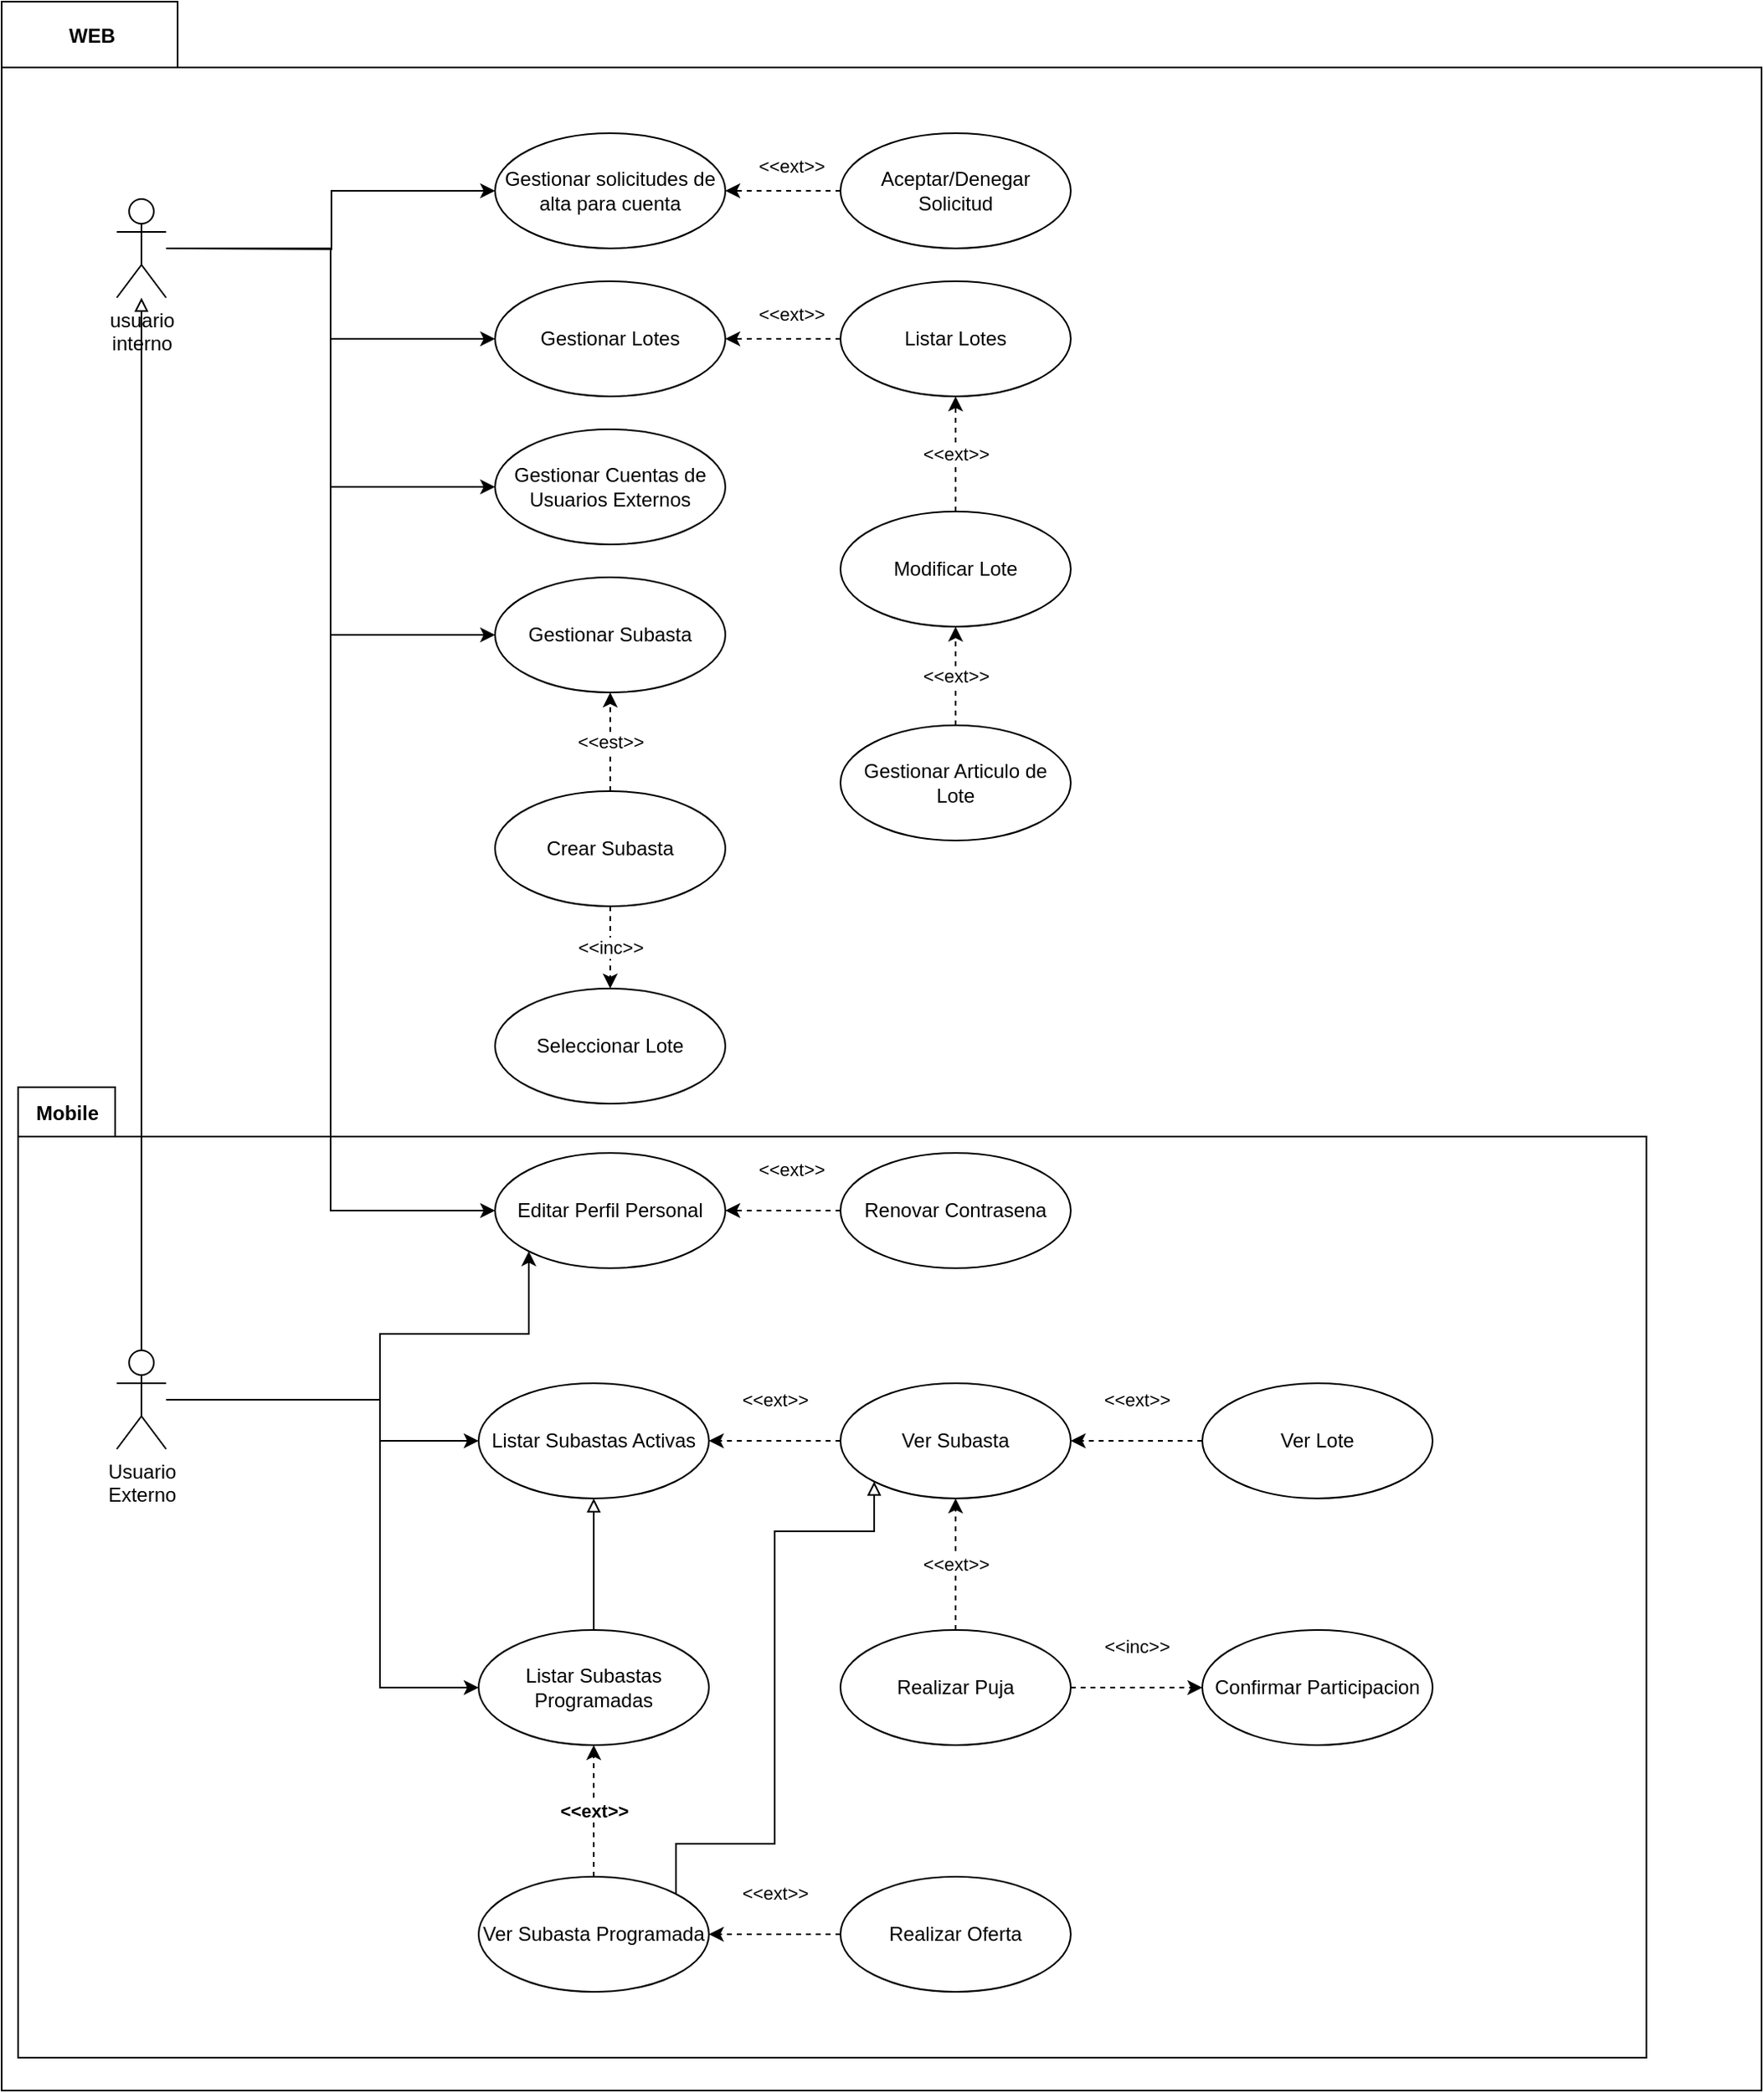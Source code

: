 <mxfile version="14.3.0" type="github">
  <diagram id="9lU35Be_tzwvDZL3-XRi" name="Page-1">
    <mxGraphModel dx="1420" dy="984" grid="1" gridSize="10" guides="1" tooltips="1" connect="1" arrows="1" fold="1" page="1" pageScale="1" pageWidth="827" pageHeight="1169" math="0" shadow="0">
      <root>
        <mxCell id="0" />
        <mxCell id="1" parent="0" />
        <mxCell id="sGj-L-ND05RCWqXDiUvW-51" value="" style="shape=folder;fontStyle=1;spacingTop=10;tabWidth=40;tabHeight=40;tabPosition=left;html=1;" vertex="1" parent="1">
          <mxGeometry y="30" width="1070" height="1270" as="geometry" />
        </mxCell>
        <mxCell id="sGj-L-ND05RCWqXDiUvW-53" value="" style="shape=folder;fontStyle=1;spacingTop=10;tabWidth=40;tabHeight=30;tabPosition=left;html=1;" vertex="1" parent="1">
          <mxGeometry x="10" y="690" width="990" height="590" as="geometry" />
        </mxCell>
        <mxCell id="sGj-L-ND05RCWqXDiUvW-6" style="edgeStyle=orthogonalEdgeStyle;rounded=0;orthogonalLoop=1;jettySize=auto;html=1;entryX=0;entryY=0.5;entryDx=0;entryDy=0;" edge="1" parent="1" target="sGj-L-ND05RCWqXDiUvW-3">
          <mxGeometry relative="1" as="geometry">
            <mxPoint x="100" y="180" as="sourcePoint" />
          </mxGeometry>
        </mxCell>
        <mxCell id="sGj-L-ND05RCWqXDiUvW-7" style="edgeStyle=orthogonalEdgeStyle;rounded=0;orthogonalLoop=1;jettySize=auto;html=1;entryX=0;entryY=0.5;entryDx=0;entryDy=0;" edge="1" parent="1" source="sGj-L-ND05RCWqXDiUvW-1" target="sGj-L-ND05RCWqXDiUvW-2">
          <mxGeometry relative="1" as="geometry" />
        </mxCell>
        <mxCell id="sGj-L-ND05RCWqXDiUvW-8" style="edgeStyle=orthogonalEdgeStyle;rounded=0;orthogonalLoop=1;jettySize=auto;html=1;entryX=0;entryY=0.5;entryDx=0;entryDy=0;" edge="1" parent="1" source="sGj-L-ND05RCWqXDiUvW-1" target="sGj-L-ND05RCWqXDiUvW-5">
          <mxGeometry relative="1" as="geometry" />
        </mxCell>
        <mxCell id="sGj-L-ND05RCWqXDiUvW-18" style="edgeStyle=orthogonalEdgeStyle;rounded=0;orthogonalLoop=1;jettySize=auto;html=1;entryX=0;entryY=0.5;entryDx=0;entryDy=0;" edge="1" parent="1" source="sGj-L-ND05RCWqXDiUvW-1" target="sGj-L-ND05RCWqXDiUvW-17">
          <mxGeometry relative="1" as="geometry" />
        </mxCell>
        <mxCell id="sGj-L-ND05RCWqXDiUvW-20" value="" style="edgeStyle=orthogonalEdgeStyle;rounded=0;orthogonalLoop=1;jettySize=auto;html=1;entryX=0;entryY=0.5;entryDx=0;entryDy=0;" edge="1" parent="1" source="sGj-L-ND05RCWqXDiUvW-1" target="sGj-L-ND05RCWqXDiUvW-21">
          <mxGeometry relative="1" as="geometry">
            <mxPoint x="85" y="280" as="targetPoint" />
          </mxGeometry>
        </mxCell>
        <mxCell id="sGj-L-ND05RCWqXDiUvW-1" value="&lt;div&gt;usuario&lt;/div&gt;&lt;div&gt;interno&lt;br&gt;&lt;/div&gt;" style="shape=umlActor;verticalLabelPosition=bottom;verticalAlign=top;html=1;outlineConnect=0;" vertex="1" parent="1">
          <mxGeometry x="70" y="150" width="30" height="60" as="geometry" />
        </mxCell>
        <mxCell id="sGj-L-ND05RCWqXDiUvW-2" value="Gestionar Lotes" style="ellipse;whiteSpace=wrap;html=1;" vertex="1" parent="1">
          <mxGeometry x="300" y="200" width="140" height="70" as="geometry" />
        </mxCell>
        <mxCell id="sGj-L-ND05RCWqXDiUvW-3" value="Gestionar solicitudes de alta para cuenta" style="ellipse;whiteSpace=wrap;html=1;" vertex="1" parent="1">
          <mxGeometry x="300" y="110" width="140" height="70" as="geometry" />
        </mxCell>
        <mxCell id="sGj-L-ND05RCWqXDiUvW-12" value="&amp;lt;&amp;lt;ext&amp;gt;&amp;gt;" style="edgeStyle=orthogonalEdgeStyle;rounded=0;orthogonalLoop=1;jettySize=auto;html=1;dashed=1;" edge="1" parent="1" source="sGj-L-ND05RCWqXDiUvW-4" target="sGj-L-ND05RCWqXDiUvW-11">
          <mxGeometry relative="1" as="geometry" />
        </mxCell>
        <mxCell id="sGj-L-ND05RCWqXDiUvW-4" value="Gestionar Articulo de Lote" style="ellipse;whiteSpace=wrap;html=1;" vertex="1" parent="1">
          <mxGeometry x="510" y="470" width="140" height="70" as="geometry" />
        </mxCell>
        <mxCell id="sGj-L-ND05RCWqXDiUvW-5" value="Gestionar Cuentas de Usuarios Externos" style="ellipse;whiteSpace=wrap;html=1;" vertex="1" parent="1">
          <mxGeometry x="300" y="290" width="140" height="70" as="geometry" />
        </mxCell>
        <mxCell id="sGj-L-ND05RCWqXDiUvW-13" value="&amp;lt;&amp;lt;ext&amp;gt;&amp;gt;" style="edgeStyle=orthogonalEdgeStyle;rounded=0;orthogonalLoop=1;jettySize=auto;html=1;entryX=1;entryY=0.5;entryDx=0;entryDy=0;dashed=1;" edge="1" parent="1">
          <mxGeometry x="-0.143" y="-15" relative="1" as="geometry">
            <mxPoint x="510" y="235" as="sourcePoint" />
            <mxPoint x="440" y="235" as="targetPoint" />
            <mxPoint as="offset" />
          </mxGeometry>
        </mxCell>
        <mxCell id="sGj-L-ND05RCWqXDiUvW-9" value="Listar Lotes" style="ellipse;whiteSpace=wrap;html=1;" vertex="1" parent="1">
          <mxGeometry x="510" y="200" width="140" height="70" as="geometry" />
        </mxCell>
        <mxCell id="sGj-L-ND05RCWqXDiUvW-14" value="&amp;lt;&amp;lt;ext&amp;gt;&amp;gt;" style="edgeStyle=orthogonalEdgeStyle;rounded=0;orthogonalLoop=1;jettySize=auto;html=1;entryX=0.5;entryY=1;entryDx=0;entryDy=0;dashed=1;" edge="1" parent="1" source="sGj-L-ND05RCWqXDiUvW-11" target="sGj-L-ND05RCWqXDiUvW-9">
          <mxGeometry relative="1" as="geometry" />
        </mxCell>
        <mxCell id="sGj-L-ND05RCWqXDiUvW-11" value="Modificar Lote" style="ellipse;whiteSpace=wrap;html=1;" vertex="1" parent="1">
          <mxGeometry x="510" y="340" width="140" height="70" as="geometry" />
        </mxCell>
        <mxCell id="sGj-L-ND05RCWqXDiUvW-16" value="&amp;lt;&amp;lt;ext&amp;gt;&amp;gt;" style="edgeStyle=orthogonalEdgeStyle;rounded=0;orthogonalLoop=1;jettySize=auto;html=1;entryX=1;entryY=0.5;entryDx=0;entryDy=0;dashed=1;" edge="1" parent="1" source="sGj-L-ND05RCWqXDiUvW-15" target="sGj-L-ND05RCWqXDiUvW-3">
          <mxGeometry x="-0.143" y="-15" relative="1" as="geometry">
            <mxPoint as="offset" />
          </mxGeometry>
        </mxCell>
        <mxCell id="sGj-L-ND05RCWqXDiUvW-15" value="Aceptar/Denegar Solicitud" style="ellipse;whiteSpace=wrap;html=1;" vertex="1" parent="1">
          <mxGeometry x="510" y="110" width="140" height="70" as="geometry" />
        </mxCell>
        <mxCell id="sGj-L-ND05RCWqXDiUvW-23" value="&amp;lt;&amp;lt;ext&amp;gt;&amp;gt;" style="edgeStyle=orthogonalEdgeStyle;rounded=0;orthogonalLoop=1;jettySize=auto;html=1;dashed=1;" edge="1" parent="1" source="sGj-L-ND05RCWqXDiUvW-22" target="sGj-L-ND05RCWqXDiUvW-17">
          <mxGeometry x="-0.143" y="-25" relative="1" as="geometry">
            <mxPoint as="offset" />
          </mxGeometry>
        </mxCell>
        <mxCell id="sGj-L-ND05RCWqXDiUvW-17" value="Editar Perfil Personal" style="ellipse;whiteSpace=wrap;html=1;" vertex="1" parent="1">
          <mxGeometry x="300" y="730" width="140" height="70" as="geometry" />
        </mxCell>
        <mxCell id="sGj-L-ND05RCWqXDiUvW-25" value="&amp;lt;&amp;lt;est&amp;gt;&amp;gt;" style="edgeStyle=orthogonalEdgeStyle;rounded=0;orthogonalLoop=1;jettySize=auto;html=1;dashed=1;" edge="1" parent="1" source="sGj-L-ND05RCWqXDiUvW-24" target="sGj-L-ND05RCWqXDiUvW-21">
          <mxGeometry relative="1" as="geometry" />
        </mxCell>
        <mxCell id="sGj-L-ND05RCWqXDiUvW-21" value="Gestionar Subasta" style="ellipse;whiteSpace=wrap;html=1;" vertex="1" parent="1">
          <mxGeometry x="300" y="380" width="140" height="70" as="geometry" />
        </mxCell>
        <mxCell id="sGj-L-ND05RCWqXDiUvW-22" value="Renovar Contrasena" style="ellipse;whiteSpace=wrap;html=1;" vertex="1" parent="1">
          <mxGeometry x="510" y="730" width="140" height="70" as="geometry" />
        </mxCell>
        <mxCell id="sGj-L-ND05RCWqXDiUvW-27" value="&amp;lt;&amp;lt;inc&amp;gt;&amp;gt;" style="edgeStyle=orthogonalEdgeStyle;rounded=0;orthogonalLoop=1;jettySize=auto;html=1;dashed=1;" edge="1" parent="1" source="sGj-L-ND05RCWqXDiUvW-24" target="sGj-L-ND05RCWqXDiUvW-26">
          <mxGeometry relative="1" as="geometry" />
        </mxCell>
        <mxCell id="sGj-L-ND05RCWqXDiUvW-24" value="&lt;div&gt;Crear Subasta&lt;/div&gt;" style="ellipse;whiteSpace=wrap;html=1;" vertex="1" parent="1">
          <mxGeometry x="300" y="510" width="140" height="70" as="geometry" />
        </mxCell>
        <mxCell id="sGj-L-ND05RCWqXDiUvW-26" value="Seleccionar Lote" style="ellipse;whiteSpace=wrap;html=1;" vertex="1" parent="1">
          <mxGeometry x="300" y="630" width="140" height="70" as="geometry" />
        </mxCell>
        <mxCell id="sGj-L-ND05RCWqXDiUvW-29" style="edgeStyle=orthogonalEdgeStyle;rounded=0;orthogonalLoop=1;jettySize=auto;html=1;endArrow=block;endFill=0;" edge="1" parent="1" source="sGj-L-ND05RCWqXDiUvW-28" target="sGj-L-ND05RCWqXDiUvW-1">
          <mxGeometry relative="1" as="geometry" />
        </mxCell>
        <mxCell id="sGj-L-ND05RCWqXDiUvW-30" style="edgeStyle=orthogonalEdgeStyle;rounded=0;orthogonalLoop=1;jettySize=auto;html=1;entryX=0;entryY=1;entryDx=0;entryDy=0;endArrow=classic;endFill=1;" edge="1" parent="1" source="sGj-L-ND05RCWqXDiUvW-28" target="sGj-L-ND05RCWqXDiUvW-17">
          <mxGeometry relative="1" as="geometry">
            <Array as="points">
              <mxPoint x="230" y="880" />
              <mxPoint x="230" y="840" />
              <mxPoint x="321" y="840" />
            </Array>
          </mxGeometry>
        </mxCell>
        <mxCell id="sGj-L-ND05RCWqXDiUvW-32" style="edgeStyle=orthogonalEdgeStyle;rounded=0;orthogonalLoop=1;jettySize=auto;html=1;entryX=0;entryY=0.5;entryDx=0;entryDy=0;endArrow=classic;endFill=1;" edge="1" parent="1" source="sGj-L-ND05RCWqXDiUvW-28" target="sGj-L-ND05RCWqXDiUvW-31">
          <mxGeometry relative="1" as="geometry">
            <Array as="points">
              <mxPoint x="230" y="880" />
              <mxPoint x="230" y="905" />
            </Array>
          </mxGeometry>
        </mxCell>
        <mxCell id="sGj-L-ND05RCWqXDiUvW-42" style="edgeStyle=orthogonalEdgeStyle;rounded=0;orthogonalLoop=1;jettySize=auto;html=1;entryX=0;entryY=0.5;entryDx=0;entryDy=0;endArrow=classic;endFill=1;" edge="1" parent="1" source="sGj-L-ND05RCWqXDiUvW-28" target="sGj-L-ND05RCWqXDiUvW-41">
          <mxGeometry relative="1" as="geometry">
            <Array as="points">
              <mxPoint x="230" y="880" />
              <mxPoint x="230" y="1055" />
            </Array>
          </mxGeometry>
        </mxCell>
        <mxCell id="sGj-L-ND05RCWqXDiUvW-28" value="&lt;div&gt;Usuario&lt;/div&gt;&lt;div&gt;Externo&lt;br&gt;&lt;/div&gt;" style="shape=umlActor;verticalLabelPosition=bottom;verticalAlign=top;html=1;" vertex="1" parent="1">
          <mxGeometry x="70" y="850" width="30" height="60" as="geometry" />
        </mxCell>
        <mxCell id="sGj-L-ND05RCWqXDiUvW-34" value="&amp;lt;&amp;lt;ext&amp;gt;&amp;gt;" style="edgeStyle=orthogonalEdgeStyle;rounded=0;orthogonalLoop=1;jettySize=auto;html=1;endArrow=classic;endFill=1;dashed=1;" edge="1" parent="1" source="sGj-L-ND05RCWqXDiUvW-33" target="sGj-L-ND05RCWqXDiUvW-31">
          <mxGeometry y="-25" relative="1" as="geometry">
            <mxPoint as="offset" />
          </mxGeometry>
        </mxCell>
        <mxCell id="sGj-L-ND05RCWqXDiUvW-31" value="Listar Subastas Activas" style="ellipse;whiteSpace=wrap;html=1;" vertex="1" parent="1">
          <mxGeometry x="290" y="870" width="140" height="70" as="geometry" />
        </mxCell>
        <mxCell id="sGj-L-ND05RCWqXDiUvW-36" value="&amp;lt;&amp;lt;ext&amp;gt;&amp;gt;" style="edgeStyle=orthogonalEdgeStyle;rounded=0;orthogonalLoop=1;jettySize=auto;html=1;endArrow=classic;endFill=1;dashed=1;" edge="1" parent="1" source="sGj-L-ND05RCWqXDiUvW-35" target="sGj-L-ND05RCWqXDiUvW-33">
          <mxGeometry relative="1" as="geometry" />
        </mxCell>
        <mxCell id="sGj-L-ND05RCWqXDiUvW-38" value="&amp;lt;&amp;lt;ext&amp;gt;&amp;gt;" style="edgeStyle=orthogonalEdgeStyle;rounded=0;orthogonalLoop=1;jettySize=auto;html=1;endArrow=classic;endFill=1;dashed=1;" edge="1" parent="1" source="sGj-L-ND05RCWqXDiUvW-37" target="sGj-L-ND05RCWqXDiUvW-33">
          <mxGeometry y="-25" relative="1" as="geometry">
            <mxPoint as="offset" />
          </mxGeometry>
        </mxCell>
        <mxCell id="sGj-L-ND05RCWqXDiUvW-33" value="Ver Subasta " style="ellipse;whiteSpace=wrap;html=1;" vertex="1" parent="1">
          <mxGeometry x="510" y="870" width="140" height="70" as="geometry" />
        </mxCell>
        <mxCell id="sGj-L-ND05RCWqXDiUvW-40" value="&amp;lt;&amp;lt;inc&amp;gt;&amp;gt;" style="edgeStyle=orthogonalEdgeStyle;rounded=0;orthogonalLoop=1;jettySize=auto;html=1;dashed=1;endArrow=classic;endFill=1;" edge="1" parent="1" source="sGj-L-ND05RCWqXDiUvW-35" target="sGj-L-ND05RCWqXDiUvW-39">
          <mxGeometry y="25" relative="1" as="geometry">
            <mxPoint as="offset" />
          </mxGeometry>
        </mxCell>
        <mxCell id="sGj-L-ND05RCWqXDiUvW-35" value="Realizar Puja" style="ellipse;whiteSpace=wrap;html=1;" vertex="1" parent="1">
          <mxGeometry x="510" y="1020" width="140" height="70" as="geometry" />
        </mxCell>
        <mxCell id="sGj-L-ND05RCWqXDiUvW-37" value="Ver Lote" style="ellipse;whiteSpace=wrap;html=1;" vertex="1" parent="1">
          <mxGeometry x="730" y="870" width="140" height="70" as="geometry" />
        </mxCell>
        <mxCell id="sGj-L-ND05RCWqXDiUvW-39" value="Confirmar Participacion" style="ellipse;whiteSpace=wrap;html=1;" vertex="1" parent="1">
          <mxGeometry x="730" y="1020" width="140" height="70" as="geometry" />
        </mxCell>
        <mxCell id="sGj-L-ND05RCWqXDiUvW-44" value="&amp;lt;&amp;lt;ext&amp;gt;&amp;gt;" style="edgeStyle=orthogonalEdgeStyle;rounded=0;orthogonalLoop=1;jettySize=auto;html=1;dashed=1;endArrow=classic;endFill=1;fontStyle=1" edge="1" parent="1" source="sGj-L-ND05RCWqXDiUvW-43" target="sGj-L-ND05RCWqXDiUvW-41">
          <mxGeometry relative="1" as="geometry" />
        </mxCell>
        <mxCell id="sGj-L-ND05RCWqXDiUvW-48" style="edgeStyle=orthogonalEdgeStyle;rounded=0;orthogonalLoop=1;jettySize=auto;html=1;entryX=0.5;entryY=1;entryDx=0;entryDy=0;endArrow=block;endFill=0;" edge="1" parent="1" source="sGj-L-ND05RCWqXDiUvW-41" target="sGj-L-ND05RCWqXDiUvW-31">
          <mxGeometry relative="1" as="geometry" />
        </mxCell>
        <mxCell id="sGj-L-ND05RCWqXDiUvW-41" value="Listar Subastas Programadas" style="ellipse;whiteSpace=wrap;html=1;" vertex="1" parent="1">
          <mxGeometry x="290" y="1020" width="140" height="70" as="geometry" />
        </mxCell>
        <mxCell id="sGj-L-ND05RCWqXDiUvW-46" value="&amp;lt;&amp;lt;ext&amp;gt;&amp;gt;" style="edgeStyle=orthogonalEdgeStyle;rounded=0;orthogonalLoop=1;jettySize=auto;html=1;dashed=1;endArrow=classic;endFill=1;" edge="1" parent="1" source="sGj-L-ND05RCWqXDiUvW-45" target="sGj-L-ND05RCWqXDiUvW-43">
          <mxGeometry y="-25" relative="1" as="geometry">
            <mxPoint as="offset" />
          </mxGeometry>
        </mxCell>
        <mxCell id="sGj-L-ND05RCWqXDiUvW-47" style="edgeStyle=orthogonalEdgeStyle;rounded=0;orthogonalLoop=1;jettySize=auto;html=1;entryX=0;entryY=1;entryDx=0;entryDy=0;endArrow=block;endFill=0;" edge="1" parent="1" source="sGj-L-ND05RCWqXDiUvW-43" target="sGj-L-ND05RCWqXDiUvW-33">
          <mxGeometry relative="1" as="geometry">
            <Array as="points">
              <mxPoint x="410" y="1150" />
              <mxPoint x="470" y="1150" />
              <mxPoint x="470" y="960" />
              <mxPoint x="531" y="960" />
            </Array>
          </mxGeometry>
        </mxCell>
        <mxCell id="sGj-L-ND05RCWqXDiUvW-43" value="Ver Subasta Programada" style="ellipse;whiteSpace=wrap;html=1;" vertex="1" parent="1">
          <mxGeometry x="290" y="1170" width="140" height="70" as="geometry" />
        </mxCell>
        <mxCell id="sGj-L-ND05RCWqXDiUvW-45" value="Realizar Oferta" style="ellipse;whiteSpace=wrap;html=1;" vertex="1" parent="1">
          <mxGeometry x="510" y="1170" width="140" height="70" as="geometry" />
        </mxCell>
        <mxCell id="sGj-L-ND05RCWqXDiUvW-52" value="WEB" style="text;align=center;fontStyle=1;verticalAlign=middle;spacingLeft=3;spacingRight=3;strokeColor=none;rotatable=0;points=[[0,0.5],[1,0.5]];portConstraint=eastwest;" vertex="1" parent="1">
          <mxGeometry y="30" width="110" height="40" as="geometry" />
        </mxCell>
        <mxCell id="sGj-L-ND05RCWqXDiUvW-54" value="Mobile" style="text;align=center;fontStyle=1;verticalAlign=middle;spacingLeft=3;spacingRight=3;strokeColor=none;rotatable=0;points=[[0,0.5],[1,0.5]];portConstraint=eastwest;" vertex="1" parent="1">
          <mxGeometry x="10" y="690" width="60" height="30" as="geometry" />
        </mxCell>
      </root>
    </mxGraphModel>
  </diagram>
</mxfile>
